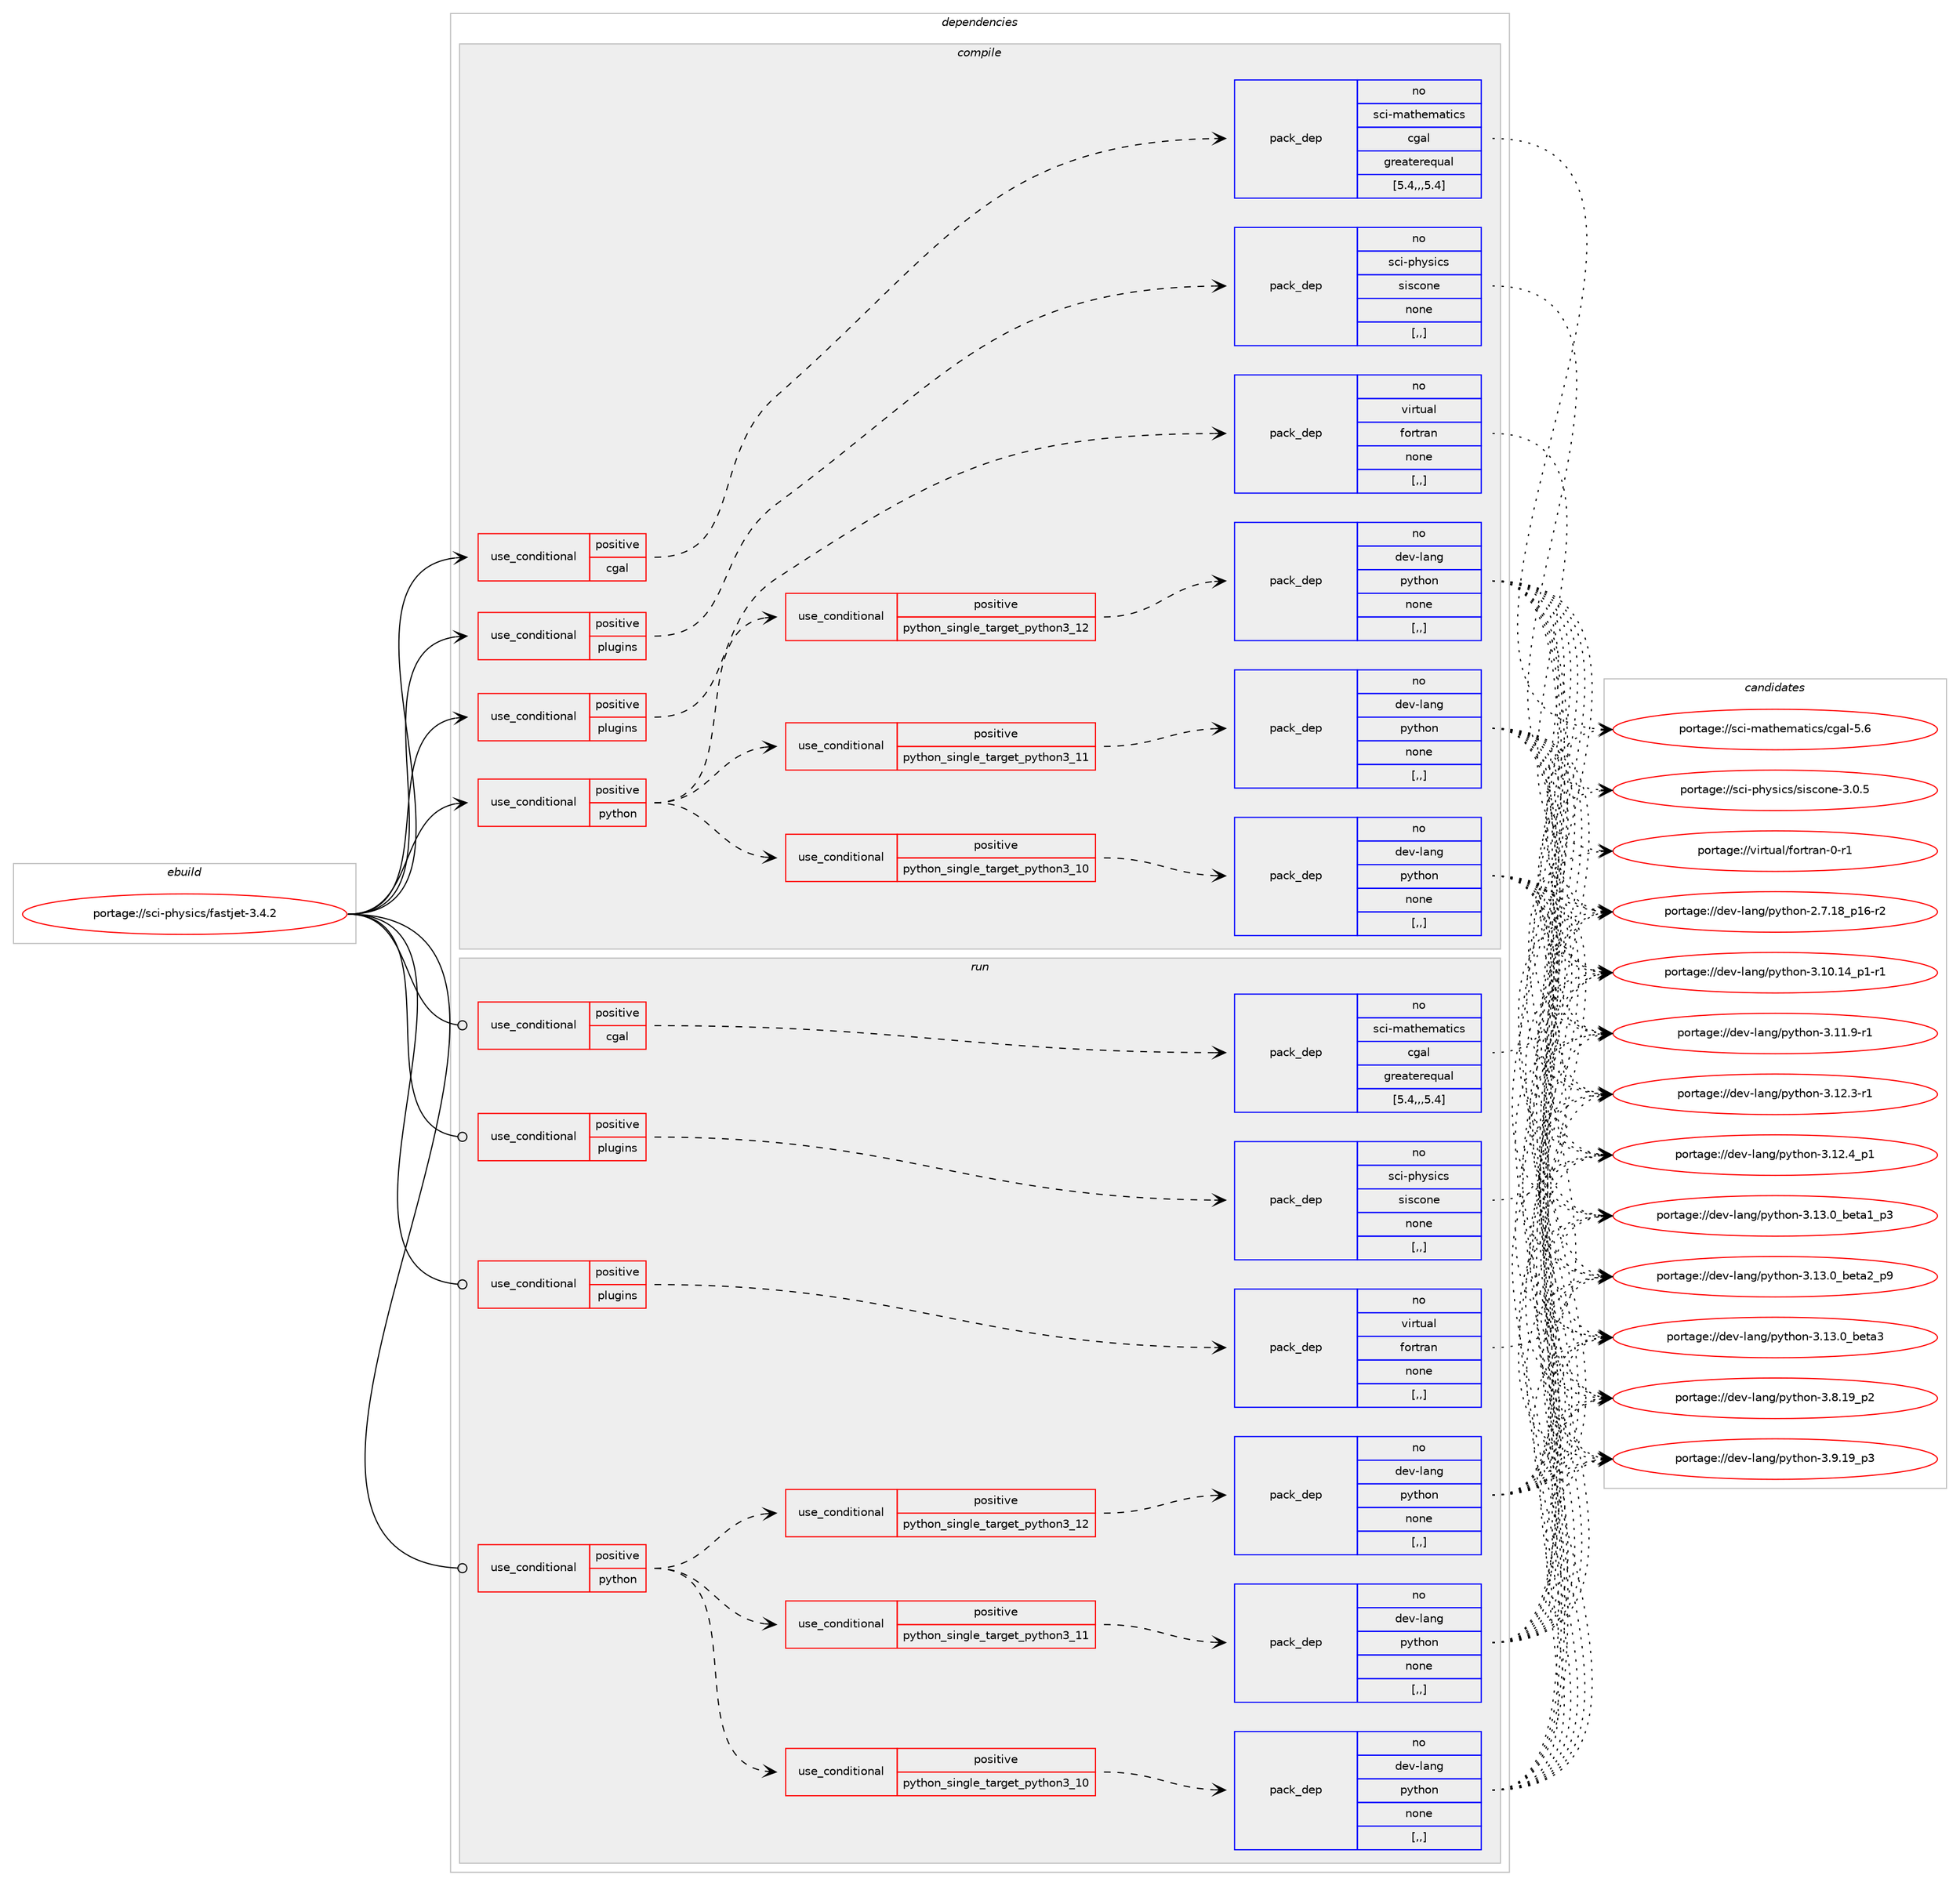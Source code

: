 digraph prolog {

# *************
# Graph options
# *************

newrank=true;
concentrate=true;
compound=true;
graph [rankdir=LR,fontname=Helvetica,fontsize=10,ranksep=1.5];#, ranksep=2.5, nodesep=0.2];
edge  [arrowhead=vee];
node  [fontname=Helvetica,fontsize=10];

# **********
# The ebuild
# **********

subgraph cluster_leftcol {
color=gray;
rank=same;
label=<<i>ebuild</i>>;
id [label="portage://sci-physics/fastjet-3.4.2", color=red, width=4, href="../sci-physics/fastjet-3.4.2.svg"];
}

# ****************
# The dependencies
# ****************

subgraph cluster_midcol {
color=gray;
label=<<i>dependencies</i>>;
subgraph cluster_compile {
fillcolor="#eeeeee";
style=filled;
label=<<i>compile</i>>;
subgraph cond106141 {
dependency400667 [label=<<TABLE BORDER="0" CELLBORDER="1" CELLSPACING="0" CELLPADDING="4"><TR><TD ROWSPAN="3" CELLPADDING="10">use_conditional</TD></TR><TR><TD>positive</TD></TR><TR><TD>cgal</TD></TR></TABLE>>, shape=none, color=red];
subgraph pack291692 {
dependency400668 [label=<<TABLE BORDER="0" CELLBORDER="1" CELLSPACING="0" CELLPADDING="4" WIDTH="220"><TR><TD ROWSPAN="6" CELLPADDING="30">pack_dep</TD></TR><TR><TD WIDTH="110">no</TD></TR><TR><TD>sci-mathematics</TD></TR><TR><TD>cgal</TD></TR><TR><TD>greaterequal</TD></TR><TR><TD>[5.4,,,5.4]</TD></TR></TABLE>>, shape=none, color=blue];
}
dependency400667:e -> dependency400668:w [weight=20,style="dashed",arrowhead="vee"];
}
id:e -> dependency400667:w [weight=20,style="solid",arrowhead="vee"];
subgraph cond106142 {
dependency400669 [label=<<TABLE BORDER="0" CELLBORDER="1" CELLSPACING="0" CELLPADDING="4"><TR><TD ROWSPAN="3" CELLPADDING="10">use_conditional</TD></TR><TR><TD>positive</TD></TR><TR><TD>plugins</TD></TR></TABLE>>, shape=none, color=red];
subgraph pack291693 {
dependency400670 [label=<<TABLE BORDER="0" CELLBORDER="1" CELLSPACING="0" CELLPADDING="4" WIDTH="220"><TR><TD ROWSPAN="6" CELLPADDING="30">pack_dep</TD></TR><TR><TD WIDTH="110">no</TD></TR><TR><TD>sci-physics</TD></TR><TR><TD>siscone</TD></TR><TR><TD>none</TD></TR><TR><TD>[,,]</TD></TR></TABLE>>, shape=none, color=blue];
}
dependency400669:e -> dependency400670:w [weight=20,style="dashed",arrowhead="vee"];
}
id:e -> dependency400669:w [weight=20,style="solid",arrowhead="vee"];
subgraph cond106143 {
dependency400671 [label=<<TABLE BORDER="0" CELLBORDER="1" CELLSPACING="0" CELLPADDING="4"><TR><TD ROWSPAN="3" CELLPADDING="10">use_conditional</TD></TR><TR><TD>positive</TD></TR><TR><TD>plugins</TD></TR></TABLE>>, shape=none, color=red];
subgraph pack291694 {
dependency400672 [label=<<TABLE BORDER="0" CELLBORDER="1" CELLSPACING="0" CELLPADDING="4" WIDTH="220"><TR><TD ROWSPAN="6" CELLPADDING="30">pack_dep</TD></TR><TR><TD WIDTH="110">no</TD></TR><TR><TD>virtual</TD></TR><TR><TD>fortran</TD></TR><TR><TD>none</TD></TR><TR><TD>[,,]</TD></TR></TABLE>>, shape=none, color=blue];
}
dependency400671:e -> dependency400672:w [weight=20,style="dashed",arrowhead="vee"];
}
id:e -> dependency400671:w [weight=20,style="solid",arrowhead="vee"];
subgraph cond106144 {
dependency400673 [label=<<TABLE BORDER="0" CELLBORDER="1" CELLSPACING="0" CELLPADDING="4"><TR><TD ROWSPAN="3" CELLPADDING="10">use_conditional</TD></TR><TR><TD>positive</TD></TR><TR><TD>python</TD></TR></TABLE>>, shape=none, color=red];
subgraph cond106145 {
dependency400674 [label=<<TABLE BORDER="0" CELLBORDER="1" CELLSPACING="0" CELLPADDING="4"><TR><TD ROWSPAN="3" CELLPADDING="10">use_conditional</TD></TR><TR><TD>positive</TD></TR><TR><TD>python_single_target_python3_10</TD></TR></TABLE>>, shape=none, color=red];
subgraph pack291695 {
dependency400675 [label=<<TABLE BORDER="0" CELLBORDER="1" CELLSPACING="0" CELLPADDING="4" WIDTH="220"><TR><TD ROWSPAN="6" CELLPADDING="30">pack_dep</TD></TR><TR><TD WIDTH="110">no</TD></TR><TR><TD>dev-lang</TD></TR><TR><TD>python</TD></TR><TR><TD>none</TD></TR><TR><TD>[,,]</TD></TR></TABLE>>, shape=none, color=blue];
}
dependency400674:e -> dependency400675:w [weight=20,style="dashed",arrowhead="vee"];
}
dependency400673:e -> dependency400674:w [weight=20,style="dashed",arrowhead="vee"];
subgraph cond106146 {
dependency400676 [label=<<TABLE BORDER="0" CELLBORDER="1" CELLSPACING="0" CELLPADDING="4"><TR><TD ROWSPAN="3" CELLPADDING="10">use_conditional</TD></TR><TR><TD>positive</TD></TR><TR><TD>python_single_target_python3_11</TD></TR></TABLE>>, shape=none, color=red];
subgraph pack291696 {
dependency400677 [label=<<TABLE BORDER="0" CELLBORDER="1" CELLSPACING="0" CELLPADDING="4" WIDTH="220"><TR><TD ROWSPAN="6" CELLPADDING="30">pack_dep</TD></TR><TR><TD WIDTH="110">no</TD></TR><TR><TD>dev-lang</TD></TR><TR><TD>python</TD></TR><TR><TD>none</TD></TR><TR><TD>[,,]</TD></TR></TABLE>>, shape=none, color=blue];
}
dependency400676:e -> dependency400677:w [weight=20,style="dashed",arrowhead="vee"];
}
dependency400673:e -> dependency400676:w [weight=20,style="dashed",arrowhead="vee"];
subgraph cond106147 {
dependency400678 [label=<<TABLE BORDER="0" CELLBORDER="1" CELLSPACING="0" CELLPADDING="4"><TR><TD ROWSPAN="3" CELLPADDING="10">use_conditional</TD></TR><TR><TD>positive</TD></TR><TR><TD>python_single_target_python3_12</TD></TR></TABLE>>, shape=none, color=red];
subgraph pack291697 {
dependency400679 [label=<<TABLE BORDER="0" CELLBORDER="1" CELLSPACING="0" CELLPADDING="4" WIDTH="220"><TR><TD ROWSPAN="6" CELLPADDING="30">pack_dep</TD></TR><TR><TD WIDTH="110">no</TD></TR><TR><TD>dev-lang</TD></TR><TR><TD>python</TD></TR><TR><TD>none</TD></TR><TR><TD>[,,]</TD></TR></TABLE>>, shape=none, color=blue];
}
dependency400678:e -> dependency400679:w [weight=20,style="dashed",arrowhead="vee"];
}
dependency400673:e -> dependency400678:w [weight=20,style="dashed",arrowhead="vee"];
}
id:e -> dependency400673:w [weight=20,style="solid",arrowhead="vee"];
}
subgraph cluster_compileandrun {
fillcolor="#eeeeee";
style=filled;
label=<<i>compile and run</i>>;
}
subgraph cluster_run {
fillcolor="#eeeeee";
style=filled;
label=<<i>run</i>>;
subgraph cond106148 {
dependency400680 [label=<<TABLE BORDER="0" CELLBORDER="1" CELLSPACING="0" CELLPADDING="4"><TR><TD ROWSPAN="3" CELLPADDING="10">use_conditional</TD></TR><TR><TD>positive</TD></TR><TR><TD>cgal</TD></TR></TABLE>>, shape=none, color=red];
subgraph pack291698 {
dependency400681 [label=<<TABLE BORDER="0" CELLBORDER="1" CELLSPACING="0" CELLPADDING="4" WIDTH="220"><TR><TD ROWSPAN="6" CELLPADDING="30">pack_dep</TD></TR><TR><TD WIDTH="110">no</TD></TR><TR><TD>sci-mathematics</TD></TR><TR><TD>cgal</TD></TR><TR><TD>greaterequal</TD></TR><TR><TD>[5.4,,,5.4]</TD></TR></TABLE>>, shape=none, color=blue];
}
dependency400680:e -> dependency400681:w [weight=20,style="dashed",arrowhead="vee"];
}
id:e -> dependency400680:w [weight=20,style="solid",arrowhead="odot"];
subgraph cond106149 {
dependency400682 [label=<<TABLE BORDER="0" CELLBORDER="1" CELLSPACING="0" CELLPADDING="4"><TR><TD ROWSPAN="3" CELLPADDING="10">use_conditional</TD></TR><TR><TD>positive</TD></TR><TR><TD>plugins</TD></TR></TABLE>>, shape=none, color=red];
subgraph pack291699 {
dependency400683 [label=<<TABLE BORDER="0" CELLBORDER="1" CELLSPACING="0" CELLPADDING="4" WIDTH="220"><TR><TD ROWSPAN="6" CELLPADDING="30">pack_dep</TD></TR><TR><TD WIDTH="110">no</TD></TR><TR><TD>sci-physics</TD></TR><TR><TD>siscone</TD></TR><TR><TD>none</TD></TR><TR><TD>[,,]</TD></TR></TABLE>>, shape=none, color=blue];
}
dependency400682:e -> dependency400683:w [weight=20,style="dashed",arrowhead="vee"];
}
id:e -> dependency400682:w [weight=20,style="solid",arrowhead="odot"];
subgraph cond106150 {
dependency400684 [label=<<TABLE BORDER="0" CELLBORDER="1" CELLSPACING="0" CELLPADDING="4"><TR><TD ROWSPAN="3" CELLPADDING="10">use_conditional</TD></TR><TR><TD>positive</TD></TR><TR><TD>plugins</TD></TR></TABLE>>, shape=none, color=red];
subgraph pack291700 {
dependency400685 [label=<<TABLE BORDER="0" CELLBORDER="1" CELLSPACING="0" CELLPADDING="4" WIDTH="220"><TR><TD ROWSPAN="6" CELLPADDING="30">pack_dep</TD></TR><TR><TD WIDTH="110">no</TD></TR><TR><TD>virtual</TD></TR><TR><TD>fortran</TD></TR><TR><TD>none</TD></TR><TR><TD>[,,]</TD></TR></TABLE>>, shape=none, color=blue];
}
dependency400684:e -> dependency400685:w [weight=20,style="dashed",arrowhead="vee"];
}
id:e -> dependency400684:w [weight=20,style="solid",arrowhead="odot"];
subgraph cond106151 {
dependency400686 [label=<<TABLE BORDER="0" CELLBORDER="1" CELLSPACING="0" CELLPADDING="4"><TR><TD ROWSPAN="3" CELLPADDING="10">use_conditional</TD></TR><TR><TD>positive</TD></TR><TR><TD>python</TD></TR></TABLE>>, shape=none, color=red];
subgraph cond106152 {
dependency400687 [label=<<TABLE BORDER="0" CELLBORDER="1" CELLSPACING="0" CELLPADDING="4"><TR><TD ROWSPAN="3" CELLPADDING="10">use_conditional</TD></TR><TR><TD>positive</TD></TR><TR><TD>python_single_target_python3_10</TD></TR></TABLE>>, shape=none, color=red];
subgraph pack291701 {
dependency400688 [label=<<TABLE BORDER="0" CELLBORDER="1" CELLSPACING="0" CELLPADDING="4" WIDTH="220"><TR><TD ROWSPAN="6" CELLPADDING="30">pack_dep</TD></TR><TR><TD WIDTH="110">no</TD></TR><TR><TD>dev-lang</TD></TR><TR><TD>python</TD></TR><TR><TD>none</TD></TR><TR><TD>[,,]</TD></TR></TABLE>>, shape=none, color=blue];
}
dependency400687:e -> dependency400688:w [weight=20,style="dashed",arrowhead="vee"];
}
dependency400686:e -> dependency400687:w [weight=20,style="dashed",arrowhead="vee"];
subgraph cond106153 {
dependency400689 [label=<<TABLE BORDER="0" CELLBORDER="1" CELLSPACING="0" CELLPADDING="4"><TR><TD ROWSPAN="3" CELLPADDING="10">use_conditional</TD></TR><TR><TD>positive</TD></TR><TR><TD>python_single_target_python3_11</TD></TR></TABLE>>, shape=none, color=red];
subgraph pack291702 {
dependency400690 [label=<<TABLE BORDER="0" CELLBORDER="1" CELLSPACING="0" CELLPADDING="4" WIDTH="220"><TR><TD ROWSPAN="6" CELLPADDING="30">pack_dep</TD></TR><TR><TD WIDTH="110">no</TD></TR><TR><TD>dev-lang</TD></TR><TR><TD>python</TD></TR><TR><TD>none</TD></TR><TR><TD>[,,]</TD></TR></TABLE>>, shape=none, color=blue];
}
dependency400689:e -> dependency400690:w [weight=20,style="dashed",arrowhead="vee"];
}
dependency400686:e -> dependency400689:w [weight=20,style="dashed",arrowhead="vee"];
subgraph cond106154 {
dependency400691 [label=<<TABLE BORDER="0" CELLBORDER="1" CELLSPACING="0" CELLPADDING="4"><TR><TD ROWSPAN="3" CELLPADDING="10">use_conditional</TD></TR><TR><TD>positive</TD></TR><TR><TD>python_single_target_python3_12</TD></TR></TABLE>>, shape=none, color=red];
subgraph pack291703 {
dependency400692 [label=<<TABLE BORDER="0" CELLBORDER="1" CELLSPACING="0" CELLPADDING="4" WIDTH="220"><TR><TD ROWSPAN="6" CELLPADDING="30">pack_dep</TD></TR><TR><TD WIDTH="110">no</TD></TR><TR><TD>dev-lang</TD></TR><TR><TD>python</TD></TR><TR><TD>none</TD></TR><TR><TD>[,,]</TD></TR></TABLE>>, shape=none, color=blue];
}
dependency400691:e -> dependency400692:w [weight=20,style="dashed",arrowhead="vee"];
}
dependency400686:e -> dependency400691:w [weight=20,style="dashed",arrowhead="vee"];
}
id:e -> dependency400686:w [weight=20,style="solid",arrowhead="odot"];
}
}

# **************
# The candidates
# **************

subgraph cluster_choices {
rank=same;
color=gray;
label=<<i>candidates</i>>;

subgraph choice291692 {
color=black;
nodesep=1;
choice115991054510997116104101109971161059911547991039710845534654 [label="portage://sci-mathematics/cgal-5.6", color=red, width=4,href="../sci-mathematics/cgal-5.6.svg"];
dependency400668:e -> choice115991054510997116104101109971161059911547991039710845534654:w [style=dotted,weight="100"];
}
subgraph choice291693 {
color=black;
nodesep=1;
choice1159910545112104121115105991154711510511599111110101455146484653 [label="portage://sci-physics/siscone-3.0.5", color=red, width=4,href="../sci-physics/siscone-3.0.5.svg"];
dependency400670:e -> choice1159910545112104121115105991154711510511599111110101455146484653:w [style=dotted,weight="100"];
}
subgraph choice291694 {
color=black;
nodesep=1;
choice11810511411611797108471021111141161149711045484511449 [label="portage://virtual/fortran-0-r1", color=red, width=4,href="../virtual/fortran-0-r1.svg"];
dependency400672:e -> choice11810511411611797108471021111141161149711045484511449:w [style=dotted,weight="100"];
}
subgraph choice291695 {
color=black;
nodesep=1;
choice100101118451089711010347112121116104111110455046554649569511249544511450 [label="portage://dev-lang/python-2.7.18_p16-r2", color=red, width=4,href="../dev-lang/python-2.7.18_p16-r2.svg"];
choice100101118451089711010347112121116104111110455146494846495295112494511449 [label="portage://dev-lang/python-3.10.14_p1-r1", color=red, width=4,href="../dev-lang/python-3.10.14_p1-r1.svg"];
choice100101118451089711010347112121116104111110455146494946574511449 [label="portage://dev-lang/python-3.11.9-r1", color=red, width=4,href="../dev-lang/python-3.11.9-r1.svg"];
choice100101118451089711010347112121116104111110455146495046514511449 [label="portage://dev-lang/python-3.12.3-r1", color=red, width=4,href="../dev-lang/python-3.12.3-r1.svg"];
choice100101118451089711010347112121116104111110455146495046529511249 [label="portage://dev-lang/python-3.12.4_p1", color=red, width=4,href="../dev-lang/python-3.12.4_p1.svg"];
choice10010111845108971101034711212111610411111045514649514648959810111697499511251 [label="portage://dev-lang/python-3.13.0_beta1_p3", color=red, width=4,href="../dev-lang/python-3.13.0_beta1_p3.svg"];
choice10010111845108971101034711212111610411111045514649514648959810111697509511257 [label="portage://dev-lang/python-3.13.0_beta2_p9", color=red, width=4,href="../dev-lang/python-3.13.0_beta2_p9.svg"];
choice1001011184510897110103471121211161041111104551464951464895981011169751 [label="portage://dev-lang/python-3.13.0_beta3", color=red, width=4,href="../dev-lang/python-3.13.0_beta3.svg"];
choice100101118451089711010347112121116104111110455146564649579511250 [label="portage://dev-lang/python-3.8.19_p2", color=red, width=4,href="../dev-lang/python-3.8.19_p2.svg"];
choice100101118451089711010347112121116104111110455146574649579511251 [label="portage://dev-lang/python-3.9.19_p3", color=red, width=4,href="../dev-lang/python-3.9.19_p3.svg"];
dependency400675:e -> choice100101118451089711010347112121116104111110455046554649569511249544511450:w [style=dotted,weight="100"];
dependency400675:e -> choice100101118451089711010347112121116104111110455146494846495295112494511449:w [style=dotted,weight="100"];
dependency400675:e -> choice100101118451089711010347112121116104111110455146494946574511449:w [style=dotted,weight="100"];
dependency400675:e -> choice100101118451089711010347112121116104111110455146495046514511449:w [style=dotted,weight="100"];
dependency400675:e -> choice100101118451089711010347112121116104111110455146495046529511249:w [style=dotted,weight="100"];
dependency400675:e -> choice10010111845108971101034711212111610411111045514649514648959810111697499511251:w [style=dotted,weight="100"];
dependency400675:e -> choice10010111845108971101034711212111610411111045514649514648959810111697509511257:w [style=dotted,weight="100"];
dependency400675:e -> choice1001011184510897110103471121211161041111104551464951464895981011169751:w [style=dotted,weight="100"];
dependency400675:e -> choice100101118451089711010347112121116104111110455146564649579511250:w [style=dotted,weight="100"];
dependency400675:e -> choice100101118451089711010347112121116104111110455146574649579511251:w [style=dotted,weight="100"];
}
subgraph choice291696 {
color=black;
nodesep=1;
choice100101118451089711010347112121116104111110455046554649569511249544511450 [label="portage://dev-lang/python-2.7.18_p16-r2", color=red, width=4,href="../dev-lang/python-2.7.18_p16-r2.svg"];
choice100101118451089711010347112121116104111110455146494846495295112494511449 [label="portage://dev-lang/python-3.10.14_p1-r1", color=red, width=4,href="../dev-lang/python-3.10.14_p1-r1.svg"];
choice100101118451089711010347112121116104111110455146494946574511449 [label="portage://dev-lang/python-3.11.9-r1", color=red, width=4,href="../dev-lang/python-3.11.9-r1.svg"];
choice100101118451089711010347112121116104111110455146495046514511449 [label="portage://dev-lang/python-3.12.3-r1", color=red, width=4,href="../dev-lang/python-3.12.3-r1.svg"];
choice100101118451089711010347112121116104111110455146495046529511249 [label="portage://dev-lang/python-3.12.4_p1", color=red, width=4,href="../dev-lang/python-3.12.4_p1.svg"];
choice10010111845108971101034711212111610411111045514649514648959810111697499511251 [label="portage://dev-lang/python-3.13.0_beta1_p3", color=red, width=4,href="../dev-lang/python-3.13.0_beta1_p3.svg"];
choice10010111845108971101034711212111610411111045514649514648959810111697509511257 [label="portage://dev-lang/python-3.13.0_beta2_p9", color=red, width=4,href="../dev-lang/python-3.13.0_beta2_p9.svg"];
choice1001011184510897110103471121211161041111104551464951464895981011169751 [label="portage://dev-lang/python-3.13.0_beta3", color=red, width=4,href="../dev-lang/python-3.13.0_beta3.svg"];
choice100101118451089711010347112121116104111110455146564649579511250 [label="portage://dev-lang/python-3.8.19_p2", color=red, width=4,href="../dev-lang/python-3.8.19_p2.svg"];
choice100101118451089711010347112121116104111110455146574649579511251 [label="portage://dev-lang/python-3.9.19_p3", color=red, width=4,href="../dev-lang/python-3.9.19_p3.svg"];
dependency400677:e -> choice100101118451089711010347112121116104111110455046554649569511249544511450:w [style=dotted,weight="100"];
dependency400677:e -> choice100101118451089711010347112121116104111110455146494846495295112494511449:w [style=dotted,weight="100"];
dependency400677:e -> choice100101118451089711010347112121116104111110455146494946574511449:w [style=dotted,weight="100"];
dependency400677:e -> choice100101118451089711010347112121116104111110455146495046514511449:w [style=dotted,weight="100"];
dependency400677:e -> choice100101118451089711010347112121116104111110455146495046529511249:w [style=dotted,weight="100"];
dependency400677:e -> choice10010111845108971101034711212111610411111045514649514648959810111697499511251:w [style=dotted,weight="100"];
dependency400677:e -> choice10010111845108971101034711212111610411111045514649514648959810111697509511257:w [style=dotted,weight="100"];
dependency400677:e -> choice1001011184510897110103471121211161041111104551464951464895981011169751:w [style=dotted,weight="100"];
dependency400677:e -> choice100101118451089711010347112121116104111110455146564649579511250:w [style=dotted,weight="100"];
dependency400677:e -> choice100101118451089711010347112121116104111110455146574649579511251:w [style=dotted,weight="100"];
}
subgraph choice291697 {
color=black;
nodesep=1;
choice100101118451089711010347112121116104111110455046554649569511249544511450 [label="portage://dev-lang/python-2.7.18_p16-r2", color=red, width=4,href="../dev-lang/python-2.7.18_p16-r2.svg"];
choice100101118451089711010347112121116104111110455146494846495295112494511449 [label="portage://dev-lang/python-3.10.14_p1-r1", color=red, width=4,href="../dev-lang/python-3.10.14_p1-r1.svg"];
choice100101118451089711010347112121116104111110455146494946574511449 [label="portage://dev-lang/python-3.11.9-r1", color=red, width=4,href="../dev-lang/python-3.11.9-r1.svg"];
choice100101118451089711010347112121116104111110455146495046514511449 [label="portage://dev-lang/python-3.12.3-r1", color=red, width=4,href="../dev-lang/python-3.12.3-r1.svg"];
choice100101118451089711010347112121116104111110455146495046529511249 [label="portage://dev-lang/python-3.12.4_p1", color=red, width=4,href="../dev-lang/python-3.12.4_p1.svg"];
choice10010111845108971101034711212111610411111045514649514648959810111697499511251 [label="portage://dev-lang/python-3.13.0_beta1_p3", color=red, width=4,href="../dev-lang/python-3.13.0_beta1_p3.svg"];
choice10010111845108971101034711212111610411111045514649514648959810111697509511257 [label="portage://dev-lang/python-3.13.0_beta2_p9", color=red, width=4,href="../dev-lang/python-3.13.0_beta2_p9.svg"];
choice1001011184510897110103471121211161041111104551464951464895981011169751 [label="portage://dev-lang/python-3.13.0_beta3", color=red, width=4,href="../dev-lang/python-3.13.0_beta3.svg"];
choice100101118451089711010347112121116104111110455146564649579511250 [label="portage://dev-lang/python-3.8.19_p2", color=red, width=4,href="../dev-lang/python-3.8.19_p2.svg"];
choice100101118451089711010347112121116104111110455146574649579511251 [label="portage://dev-lang/python-3.9.19_p3", color=red, width=4,href="../dev-lang/python-3.9.19_p3.svg"];
dependency400679:e -> choice100101118451089711010347112121116104111110455046554649569511249544511450:w [style=dotted,weight="100"];
dependency400679:e -> choice100101118451089711010347112121116104111110455146494846495295112494511449:w [style=dotted,weight="100"];
dependency400679:e -> choice100101118451089711010347112121116104111110455146494946574511449:w [style=dotted,weight="100"];
dependency400679:e -> choice100101118451089711010347112121116104111110455146495046514511449:w [style=dotted,weight="100"];
dependency400679:e -> choice100101118451089711010347112121116104111110455146495046529511249:w [style=dotted,weight="100"];
dependency400679:e -> choice10010111845108971101034711212111610411111045514649514648959810111697499511251:w [style=dotted,weight="100"];
dependency400679:e -> choice10010111845108971101034711212111610411111045514649514648959810111697509511257:w [style=dotted,weight="100"];
dependency400679:e -> choice1001011184510897110103471121211161041111104551464951464895981011169751:w [style=dotted,weight="100"];
dependency400679:e -> choice100101118451089711010347112121116104111110455146564649579511250:w [style=dotted,weight="100"];
dependency400679:e -> choice100101118451089711010347112121116104111110455146574649579511251:w [style=dotted,weight="100"];
}
subgraph choice291698 {
color=black;
nodesep=1;
choice115991054510997116104101109971161059911547991039710845534654 [label="portage://sci-mathematics/cgal-5.6", color=red, width=4,href="../sci-mathematics/cgal-5.6.svg"];
dependency400681:e -> choice115991054510997116104101109971161059911547991039710845534654:w [style=dotted,weight="100"];
}
subgraph choice291699 {
color=black;
nodesep=1;
choice1159910545112104121115105991154711510511599111110101455146484653 [label="portage://sci-physics/siscone-3.0.5", color=red, width=4,href="../sci-physics/siscone-3.0.5.svg"];
dependency400683:e -> choice1159910545112104121115105991154711510511599111110101455146484653:w [style=dotted,weight="100"];
}
subgraph choice291700 {
color=black;
nodesep=1;
choice11810511411611797108471021111141161149711045484511449 [label="portage://virtual/fortran-0-r1", color=red, width=4,href="../virtual/fortran-0-r1.svg"];
dependency400685:e -> choice11810511411611797108471021111141161149711045484511449:w [style=dotted,weight="100"];
}
subgraph choice291701 {
color=black;
nodesep=1;
choice100101118451089711010347112121116104111110455046554649569511249544511450 [label="portage://dev-lang/python-2.7.18_p16-r2", color=red, width=4,href="../dev-lang/python-2.7.18_p16-r2.svg"];
choice100101118451089711010347112121116104111110455146494846495295112494511449 [label="portage://dev-lang/python-3.10.14_p1-r1", color=red, width=4,href="../dev-lang/python-3.10.14_p1-r1.svg"];
choice100101118451089711010347112121116104111110455146494946574511449 [label="portage://dev-lang/python-3.11.9-r1", color=red, width=4,href="../dev-lang/python-3.11.9-r1.svg"];
choice100101118451089711010347112121116104111110455146495046514511449 [label="portage://dev-lang/python-3.12.3-r1", color=red, width=4,href="../dev-lang/python-3.12.3-r1.svg"];
choice100101118451089711010347112121116104111110455146495046529511249 [label="portage://dev-lang/python-3.12.4_p1", color=red, width=4,href="../dev-lang/python-3.12.4_p1.svg"];
choice10010111845108971101034711212111610411111045514649514648959810111697499511251 [label="portage://dev-lang/python-3.13.0_beta1_p3", color=red, width=4,href="../dev-lang/python-3.13.0_beta1_p3.svg"];
choice10010111845108971101034711212111610411111045514649514648959810111697509511257 [label="portage://dev-lang/python-3.13.0_beta2_p9", color=red, width=4,href="../dev-lang/python-3.13.0_beta2_p9.svg"];
choice1001011184510897110103471121211161041111104551464951464895981011169751 [label="portage://dev-lang/python-3.13.0_beta3", color=red, width=4,href="../dev-lang/python-3.13.0_beta3.svg"];
choice100101118451089711010347112121116104111110455146564649579511250 [label="portage://dev-lang/python-3.8.19_p2", color=red, width=4,href="../dev-lang/python-3.8.19_p2.svg"];
choice100101118451089711010347112121116104111110455146574649579511251 [label="portage://dev-lang/python-3.9.19_p3", color=red, width=4,href="../dev-lang/python-3.9.19_p3.svg"];
dependency400688:e -> choice100101118451089711010347112121116104111110455046554649569511249544511450:w [style=dotted,weight="100"];
dependency400688:e -> choice100101118451089711010347112121116104111110455146494846495295112494511449:w [style=dotted,weight="100"];
dependency400688:e -> choice100101118451089711010347112121116104111110455146494946574511449:w [style=dotted,weight="100"];
dependency400688:e -> choice100101118451089711010347112121116104111110455146495046514511449:w [style=dotted,weight="100"];
dependency400688:e -> choice100101118451089711010347112121116104111110455146495046529511249:w [style=dotted,weight="100"];
dependency400688:e -> choice10010111845108971101034711212111610411111045514649514648959810111697499511251:w [style=dotted,weight="100"];
dependency400688:e -> choice10010111845108971101034711212111610411111045514649514648959810111697509511257:w [style=dotted,weight="100"];
dependency400688:e -> choice1001011184510897110103471121211161041111104551464951464895981011169751:w [style=dotted,weight="100"];
dependency400688:e -> choice100101118451089711010347112121116104111110455146564649579511250:w [style=dotted,weight="100"];
dependency400688:e -> choice100101118451089711010347112121116104111110455146574649579511251:w [style=dotted,weight="100"];
}
subgraph choice291702 {
color=black;
nodesep=1;
choice100101118451089711010347112121116104111110455046554649569511249544511450 [label="portage://dev-lang/python-2.7.18_p16-r2", color=red, width=4,href="../dev-lang/python-2.7.18_p16-r2.svg"];
choice100101118451089711010347112121116104111110455146494846495295112494511449 [label="portage://dev-lang/python-3.10.14_p1-r1", color=red, width=4,href="../dev-lang/python-3.10.14_p1-r1.svg"];
choice100101118451089711010347112121116104111110455146494946574511449 [label="portage://dev-lang/python-3.11.9-r1", color=red, width=4,href="../dev-lang/python-3.11.9-r1.svg"];
choice100101118451089711010347112121116104111110455146495046514511449 [label="portage://dev-lang/python-3.12.3-r1", color=red, width=4,href="../dev-lang/python-3.12.3-r1.svg"];
choice100101118451089711010347112121116104111110455146495046529511249 [label="portage://dev-lang/python-3.12.4_p1", color=red, width=4,href="../dev-lang/python-3.12.4_p1.svg"];
choice10010111845108971101034711212111610411111045514649514648959810111697499511251 [label="portage://dev-lang/python-3.13.0_beta1_p3", color=red, width=4,href="../dev-lang/python-3.13.0_beta1_p3.svg"];
choice10010111845108971101034711212111610411111045514649514648959810111697509511257 [label="portage://dev-lang/python-3.13.0_beta2_p9", color=red, width=4,href="../dev-lang/python-3.13.0_beta2_p9.svg"];
choice1001011184510897110103471121211161041111104551464951464895981011169751 [label="portage://dev-lang/python-3.13.0_beta3", color=red, width=4,href="../dev-lang/python-3.13.0_beta3.svg"];
choice100101118451089711010347112121116104111110455146564649579511250 [label="portage://dev-lang/python-3.8.19_p2", color=red, width=4,href="../dev-lang/python-3.8.19_p2.svg"];
choice100101118451089711010347112121116104111110455146574649579511251 [label="portage://dev-lang/python-3.9.19_p3", color=red, width=4,href="../dev-lang/python-3.9.19_p3.svg"];
dependency400690:e -> choice100101118451089711010347112121116104111110455046554649569511249544511450:w [style=dotted,weight="100"];
dependency400690:e -> choice100101118451089711010347112121116104111110455146494846495295112494511449:w [style=dotted,weight="100"];
dependency400690:e -> choice100101118451089711010347112121116104111110455146494946574511449:w [style=dotted,weight="100"];
dependency400690:e -> choice100101118451089711010347112121116104111110455146495046514511449:w [style=dotted,weight="100"];
dependency400690:e -> choice100101118451089711010347112121116104111110455146495046529511249:w [style=dotted,weight="100"];
dependency400690:e -> choice10010111845108971101034711212111610411111045514649514648959810111697499511251:w [style=dotted,weight="100"];
dependency400690:e -> choice10010111845108971101034711212111610411111045514649514648959810111697509511257:w [style=dotted,weight="100"];
dependency400690:e -> choice1001011184510897110103471121211161041111104551464951464895981011169751:w [style=dotted,weight="100"];
dependency400690:e -> choice100101118451089711010347112121116104111110455146564649579511250:w [style=dotted,weight="100"];
dependency400690:e -> choice100101118451089711010347112121116104111110455146574649579511251:w [style=dotted,weight="100"];
}
subgraph choice291703 {
color=black;
nodesep=1;
choice100101118451089711010347112121116104111110455046554649569511249544511450 [label="portage://dev-lang/python-2.7.18_p16-r2", color=red, width=4,href="../dev-lang/python-2.7.18_p16-r2.svg"];
choice100101118451089711010347112121116104111110455146494846495295112494511449 [label="portage://dev-lang/python-3.10.14_p1-r1", color=red, width=4,href="../dev-lang/python-3.10.14_p1-r1.svg"];
choice100101118451089711010347112121116104111110455146494946574511449 [label="portage://dev-lang/python-3.11.9-r1", color=red, width=4,href="../dev-lang/python-3.11.9-r1.svg"];
choice100101118451089711010347112121116104111110455146495046514511449 [label="portage://dev-lang/python-3.12.3-r1", color=red, width=4,href="../dev-lang/python-3.12.3-r1.svg"];
choice100101118451089711010347112121116104111110455146495046529511249 [label="portage://dev-lang/python-3.12.4_p1", color=red, width=4,href="../dev-lang/python-3.12.4_p1.svg"];
choice10010111845108971101034711212111610411111045514649514648959810111697499511251 [label="portage://dev-lang/python-3.13.0_beta1_p3", color=red, width=4,href="../dev-lang/python-3.13.0_beta1_p3.svg"];
choice10010111845108971101034711212111610411111045514649514648959810111697509511257 [label="portage://dev-lang/python-3.13.0_beta2_p9", color=red, width=4,href="../dev-lang/python-3.13.0_beta2_p9.svg"];
choice1001011184510897110103471121211161041111104551464951464895981011169751 [label="portage://dev-lang/python-3.13.0_beta3", color=red, width=4,href="../dev-lang/python-3.13.0_beta3.svg"];
choice100101118451089711010347112121116104111110455146564649579511250 [label="portage://dev-lang/python-3.8.19_p2", color=red, width=4,href="../dev-lang/python-3.8.19_p2.svg"];
choice100101118451089711010347112121116104111110455146574649579511251 [label="portage://dev-lang/python-3.9.19_p3", color=red, width=4,href="../dev-lang/python-3.9.19_p3.svg"];
dependency400692:e -> choice100101118451089711010347112121116104111110455046554649569511249544511450:w [style=dotted,weight="100"];
dependency400692:e -> choice100101118451089711010347112121116104111110455146494846495295112494511449:w [style=dotted,weight="100"];
dependency400692:e -> choice100101118451089711010347112121116104111110455146494946574511449:w [style=dotted,weight="100"];
dependency400692:e -> choice100101118451089711010347112121116104111110455146495046514511449:w [style=dotted,weight="100"];
dependency400692:e -> choice100101118451089711010347112121116104111110455146495046529511249:w [style=dotted,weight="100"];
dependency400692:e -> choice10010111845108971101034711212111610411111045514649514648959810111697499511251:w [style=dotted,weight="100"];
dependency400692:e -> choice10010111845108971101034711212111610411111045514649514648959810111697509511257:w [style=dotted,weight="100"];
dependency400692:e -> choice1001011184510897110103471121211161041111104551464951464895981011169751:w [style=dotted,weight="100"];
dependency400692:e -> choice100101118451089711010347112121116104111110455146564649579511250:w [style=dotted,weight="100"];
dependency400692:e -> choice100101118451089711010347112121116104111110455146574649579511251:w [style=dotted,weight="100"];
}
}

}
